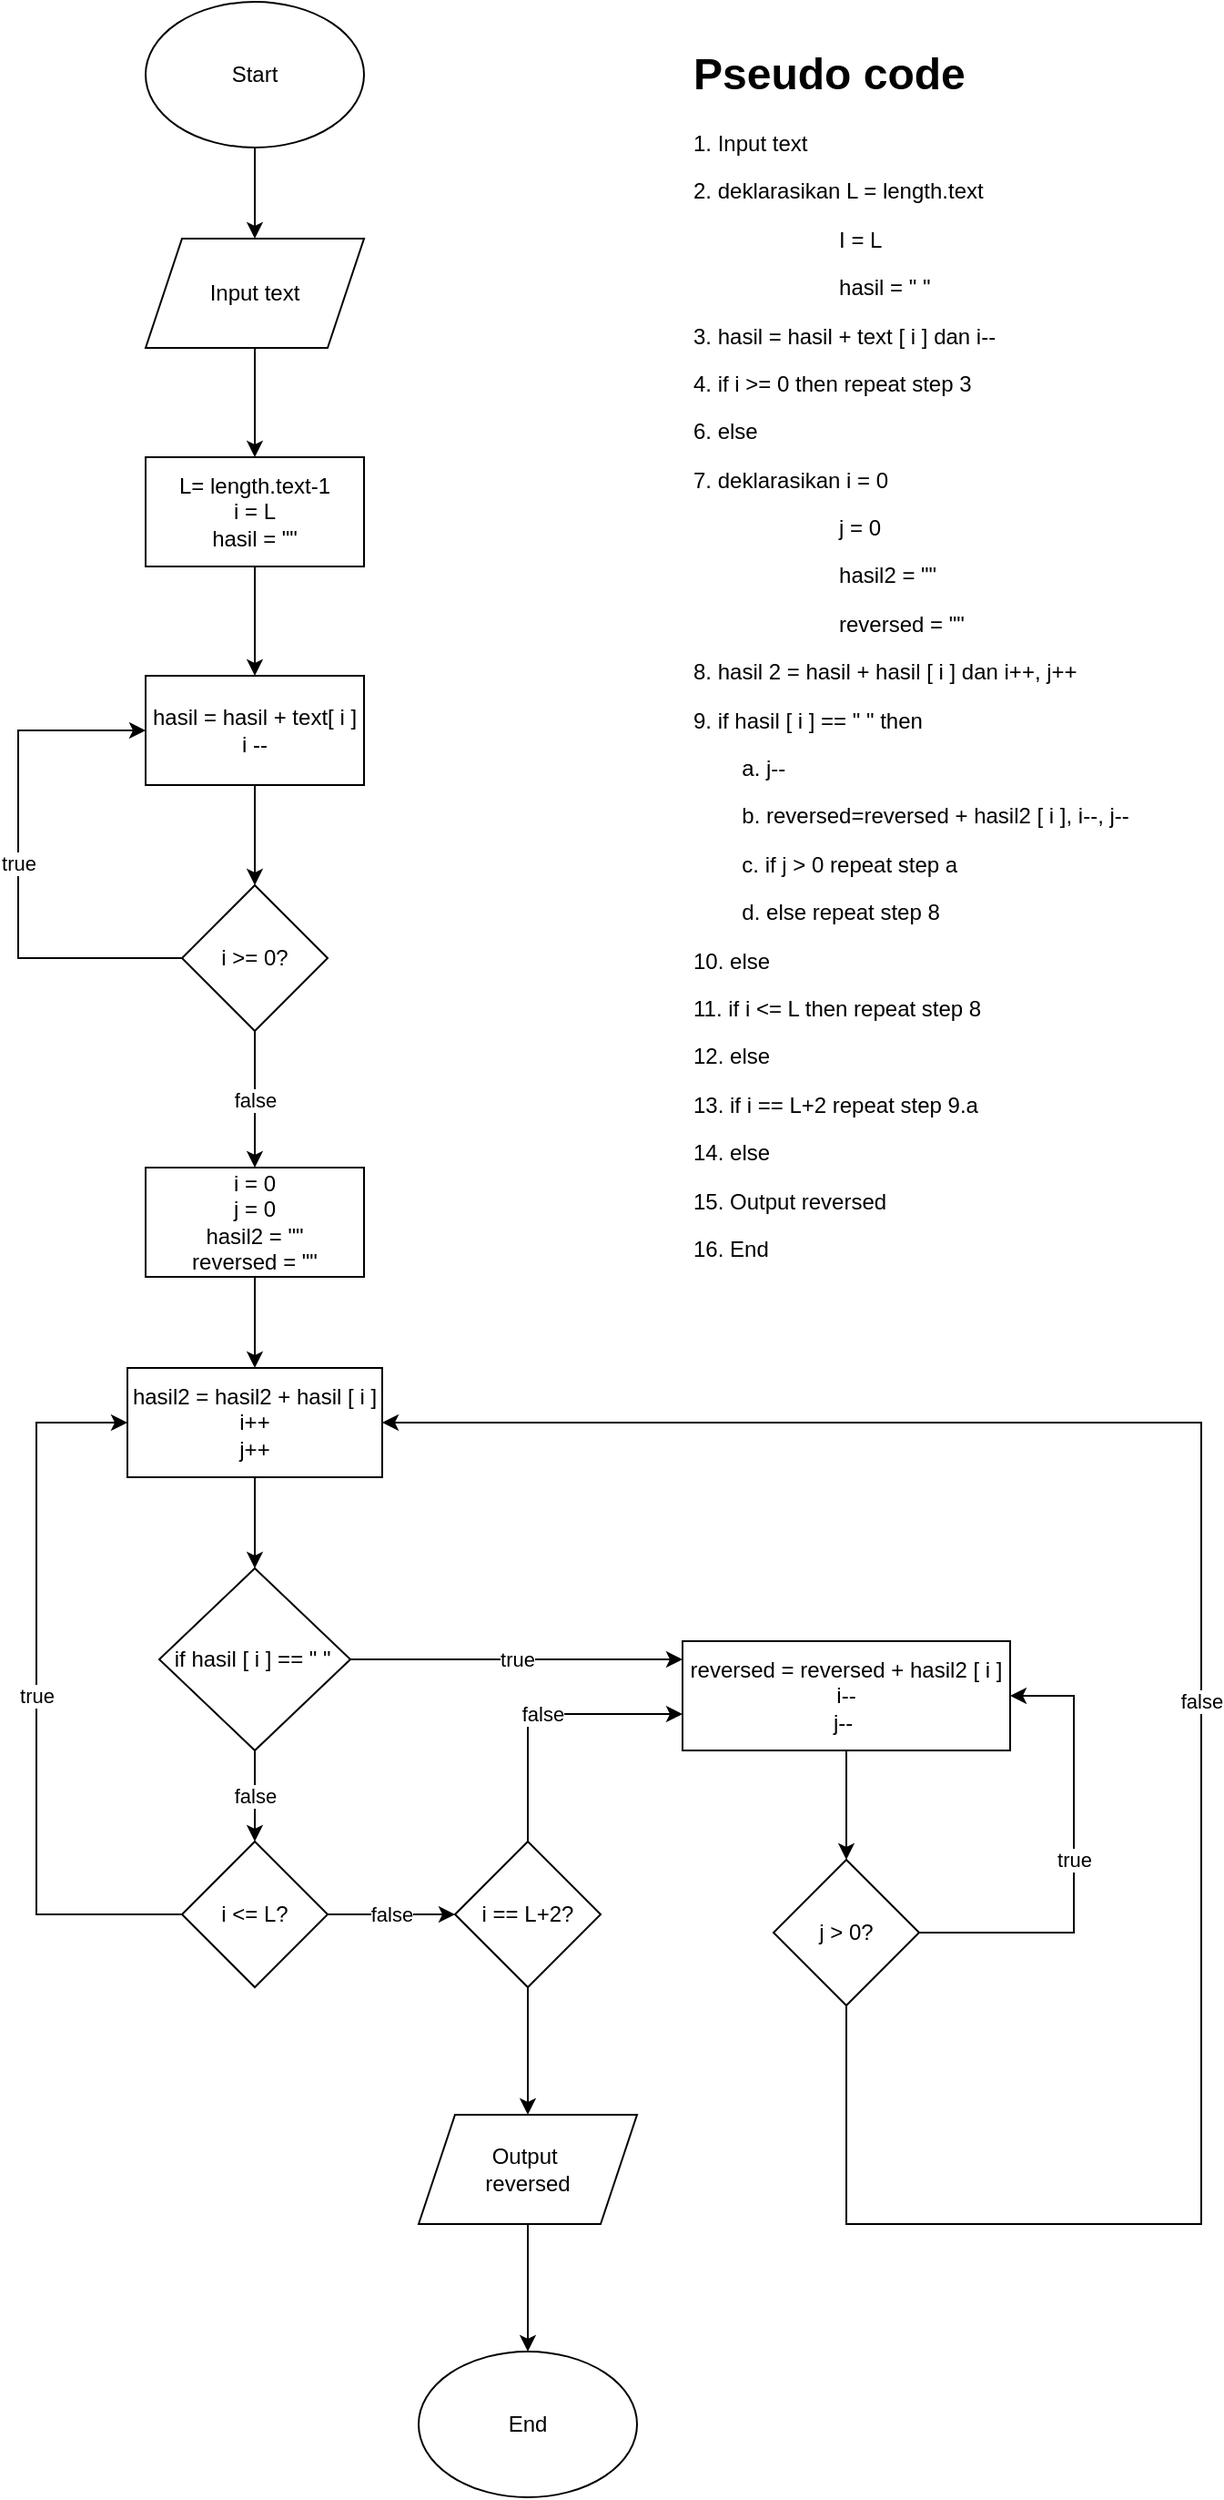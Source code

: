 <mxfile version="20.0.1" type="device"><diagram id="A1Xwc1pHwm5Tb_ylEUfq" name="Page-1"><mxGraphModel dx="1022" dy="478" grid="1" gridSize="10" guides="1" tooltips="1" connect="1" arrows="1" fold="1" page="1" pageScale="1" pageWidth="827" pageHeight="1169" math="0" shadow="0"><root><mxCell id="0"/><mxCell id="1" parent="0"/><mxCell id="5NP9PeRhuCpMfetzYFG--1" value="Start" style="ellipse;whiteSpace=wrap;html=1;" vertex="1" parent="1"><mxGeometry x="100" y="20" width="120" height="80" as="geometry"/></mxCell><mxCell id="5NP9PeRhuCpMfetzYFG--2" value="" style="endArrow=classic;html=1;rounded=0;exitX=0.5;exitY=1;exitDx=0;exitDy=0;" edge="1" parent="1" source="5NP9PeRhuCpMfetzYFG--1"><mxGeometry width="50" height="50" relative="1" as="geometry"><mxPoint x="160" y="220" as="sourcePoint"/><mxPoint x="160" y="150" as="targetPoint"/></mxGeometry></mxCell><mxCell id="5NP9PeRhuCpMfetzYFG--3" value="Input text" style="shape=parallelogram;perimeter=parallelogramPerimeter;whiteSpace=wrap;html=1;fixedSize=1;" vertex="1" parent="1"><mxGeometry x="100" y="150" width="120" height="60" as="geometry"/></mxCell><mxCell id="5NP9PeRhuCpMfetzYFG--4" value="" style="endArrow=classic;html=1;rounded=0;exitX=0.5;exitY=1;exitDx=0;exitDy=0;" edge="1" parent="1" source="5NP9PeRhuCpMfetzYFG--3"><mxGeometry width="50" height="50" relative="1" as="geometry"><mxPoint x="140" y="310" as="sourcePoint"/><mxPoint x="160" y="270" as="targetPoint"/></mxGeometry></mxCell><mxCell id="5NP9PeRhuCpMfetzYFG--5" value="L= length.text-1&lt;br&gt;i = L&lt;br&gt;hasil = &quot;&quot;" style="rounded=0;whiteSpace=wrap;html=1;" vertex="1" parent="1"><mxGeometry x="100" y="270" width="120" height="60" as="geometry"/></mxCell><mxCell id="5NP9PeRhuCpMfetzYFG--6" value="" style="endArrow=classic;html=1;rounded=0;exitX=0.5;exitY=1;exitDx=0;exitDy=0;" edge="1" parent="1" source="5NP9PeRhuCpMfetzYFG--5"><mxGeometry width="50" height="50" relative="1" as="geometry"><mxPoint x="140" y="450" as="sourcePoint"/><mxPoint x="160" y="390" as="targetPoint"/></mxGeometry></mxCell><mxCell id="5NP9PeRhuCpMfetzYFG--7" value="i &amp;gt;= 0?" style="rhombus;whiteSpace=wrap;html=1;" vertex="1" parent="1"><mxGeometry x="120" y="505" width="80" height="80" as="geometry"/></mxCell><mxCell id="5NP9PeRhuCpMfetzYFG--8" value="hasil = hasil + text[ i ]&lt;br&gt;i --" style="rounded=0;whiteSpace=wrap;html=1;" vertex="1" parent="1"><mxGeometry x="100" y="390" width="120" height="60" as="geometry"/></mxCell><mxCell id="5NP9PeRhuCpMfetzYFG--9" value="true" style="endArrow=classic;html=1;rounded=0;entryX=0;entryY=0.5;entryDx=0;entryDy=0;exitX=0;exitY=0.5;exitDx=0;exitDy=0;" edge="1" parent="1" source="5NP9PeRhuCpMfetzYFG--7" target="5NP9PeRhuCpMfetzYFG--8"><mxGeometry width="50" height="50" relative="1" as="geometry"><mxPoint x="20" y="460" as="sourcePoint"/><mxPoint x="70" y="410" as="targetPoint"/><Array as="points"><mxPoint x="30" y="545"/><mxPoint x="30" y="420"/></Array></mxGeometry></mxCell><mxCell id="5NP9PeRhuCpMfetzYFG--10" value="" style="endArrow=classic;html=1;rounded=0;exitX=0.5;exitY=1;exitDx=0;exitDy=0;entryX=0.5;entryY=0;entryDx=0;entryDy=0;" edge="1" parent="1" source="5NP9PeRhuCpMfetzYFG--8" target="5NP9PeRhuCpMfetzYFG--7"><mxGeometry width="50" height="50" relative="1" as="geometry"><mxPoint x="240" y="450" as="sourcePoint"/><mxPoint x="290" y="400" as="targetPoint"/></mxGeometry></mxCell><mxCell id="5NP9PeRhuCpMfetzYFG--11" value="false" style="endArrow=classic;html=1;rounded=0;exitX=0.5;exitY=1;exitDx=0;exitDy=0;entryX=0.5;entryY=0;entryDx=0;entryDy=0;" edge="1" parent="1" source="5NP9PeRhuCpMfetzYFG--7"><mxGeometry width="50" height="50" relative="1" as="geometry"><mxPoint x="240" y="450" as="sourcePoint"/><mxPoint x="160" y="660" as="targetPoint"/></mxGeometry></mxCell><mxCell id="5NP9PeRhuCpMfetzYFG--13" value="i = 0&lt;br&gt;j = 0&lt;br&gt;hasil2 = &quot;&quot;&lt;br&gt;reversed = &quot;&quot;" style="rounded=0;whiteSpace=wrap;html=1;" vertex="1" parent="1"><mxGeometry x="100" y="660" width="120" height="60" as="geometry"/></mxCell><mxCell id="5NP9PeRhuCpMfetzYFG--14" value="if hasil [ i ] == &quot; &quot;&amp;nbsp;" style="rhombus;whiteSpace=wrap;html=1;" vertex="1" parent="1"><mxGeometry x="107.5" y="880" width="105" height="100" as="geometry"/></mxCell><mxCell id="5NP9PeRhuCpMfetzYFG--15" value="" style="endArrow=classic;html=1;rounded=0;exitX=0.5;exitY=1;exitDx=0;exitDy=0;" edge="1" parent="1" source="5NP9PeRhuCpMfetzYFG--13"><mxGeometry width="50" height="50" relative="1" as="geometry"><mxPoint x="390" y="770" as="sourcePoint"/><mxPoint x="160" y="770" as="targetPoint"/></mxGeometry></mxCell><mxCell id="5NP9PeRhuCpMfetzYFG--16" value="hasil2 = hasil2 + hasil [ i ]&lt;br&gt;i++&lt;br&gt;j++" style="rounded=0;whiteSpace=wrap;html=1;" vertex="1" parent="1"><mxGeometry x="90" y="770" width="140" height="60" as="geometry"/></mxCell><mxCell id="5NP9PeRhuCpMfetzYFG--17" value="" style="endArrow=classic;html=1;rounded=0;exitX=0.5;exitY=1;exitDx=0;exitDy=0;entryX=0.5;entryY=0;entryDx=0;entryDy=0;" edge="1" parent="1" source="5NP9PeRhuCpMfetzYFG--16" target="5NP9PeRhuCpMfetzYFG--14"><mxGeometry width="50" height="50" relative="1" as="geometry"><mxPoint x="70" y="900" as="sourcePoint"/><mxPoint x="120" y="850" as="targetPoint"/></mxGeometry></mxCell><mxCell id="5NP9PeRhuCpMfetzYFG--18" value="true" style="endArrow=classic;html=1;rounded=0;entryX=0;entryY=0.5;entryDx=0;entryDy=0;exitX=0;exitY=0.5;exitDx=0;exitDy=0;" edge="1" parent="1" source="5NP9PeRhuCpMfetzYFG--26" target="5NP9PeRhuCpMfetzYFG--16"><mxGeometry width="50" height="50" relative="1" as="geometry"><mxPoint x="40" y="1080" as="sourcePoint"/><mxPoint x="50" y="970" as="targetPoint"/><Array as="points"><mxPoint x="40" y="1070"/><mxPoint x="40" y="800"/></Array></mxGeometry></mxCell><mxCell id="5NP9PeRhuCpMfetzYFG--19" value="true" style="endArrow=classic;html=1;rounded=0;exitX=1;exitY=0.5;exitDx=0;exitDy=0;entryX=0;entryY=0.25;entryDx=0;entryDy=0;" edge="1" parent="1" source="5NP9PeRhuCpMfetzYFG--14"><mxGeometry width="50" height="50" relative="1" as="geometry"><mxPoint x="320" y="1020" as="sourcePoint"/><mxPoint x="395" y="930" as="targetPoint"/></mxGeometry></mxCell><mxCell id="5NP9PeRhuCpMfetzYFG--20" value="reversed = reversed + hasil2 [ i ]&lt;br&gt;i--&lt;br&gt;j--&amp;nbsp;" style="rounded=0;whiteSpace=wrap;html=1;" vertex="1" parent="1"><mxGeometry x="395" y="920" width="180" height="60" as="geometry"/></mxCell><mxCell id="5NP9PeRhuCpMfetzYFG--22" value="" style="endArrow=classic;html=1;rounded=0;exitX=0.5;exitY=1;exitDx=0;exitDy=0;" edge="1" parent="1" source="5NP9PeRhuCpMfetzYFG--20"><mxGeometry width="50" height="50" relative="1" as="geometry"><mxPoint x="330" y="1100" as="sourcePoint"/><mxPoint x="485" y="1040" as="targetPoint"/></mxGeometry></mxCell><mxCell id="5NP9PeRhuCpMfetzYFG--23" value="j &amp;gt; 0?" style="rhombus;whiteSpace=wrap;html=1;" vertex="1" parent="1"><mxGeometry x="445" y="1040" width="80" height="80" as="geometry"/></mxCell><mxCell id="5NP9PeRhuCpMfetzYFG--24" value="true" style="endArrow=classic;html=1;rounded=0;exitX=1;exitY=0.5;exitDx=0;exitDy=0;entryX=1;entryY=0.5;entryDx=0;entryDy=0;" edge="1" parent="1" source="5NP9PeRhuCpMfetzYFG--23" target="5NP9PeRhuCpMfetzYFG--20"><mxGeometry width="50" height="50" relative="1" as="geometry"><mxPoint x="600" y="1100" as="sourcePoint"/><mxPoint x="650" y="1050" as="targetPoint"/><Array as="points"><mxPoint x="610" y="1080"/><mxPoint x="610" y="950"/></Array></mxGeometry></mxCell><mxCell id="5NP9PeRhuCpMfetzYFG--26" value="i &amp;lt;= L?" style="rhombus;whiteSpace=wrap;html=1;" vertex="1" parent="1"><mxGeometry x="120" y="1030" width="80" height="80" as="geometry"/></mxCell><mxCell id="5NP9PeRhuCpMfetzYFG--27" value="false" style="endArrow=classic;html=1;rounded=0;exitX=0.5;exitY=1;exitDx=0;exitDy=0;entryX=0.5;entryY=0;entryDx=0;entryDy=0;" edge="1" parent="1" source="5NP9PeRhuCpMfetzYFG--14" target="5NP9PeRhuCpMfetzYFG--26"><mxGeometry width="50" height="50" relative="1" as="geometry"><mxPoint x="180" y="1020" as="sourcePoint"/><mxPoint x="230" y="970" as="targetPoint"/></mxGeometry></mxCell><mxCell id="5NP9PeRhuCpMfetzYFG--38" style="edgeStyle=orthogonalEdgeStyle;rounded=0;orthogonalLoop=1;jettySize=auto;html=1;exitX=0.5;exitY=1;exitDx=0;exitDy=0;entryX=0.5;entryY=0;entryDx=0;entryDy=0;" edge="1" parent="1" source="5NP9PeRhuCpMfetzYFG--29" target="5NP9PeRhuCpMfetzYFG--36"><mxGeometry relative="1" as="geometry"/></mxCell><mxCell id="5NP9PeRhuCpMfetzYFG--29" value="i == L+2?" style="rhombus;whiteSpace=wrap;html=1;" vertex="1" parent="1"><mxGeometry x="270" y="1030" width="80" height="80" as="geometry"/></mxCell><mxCell id="5NP9PeRhuCpMfetzYFG--30" value="false" style="endArrow=classic;html=1;rounded=0;exitX=0.5;exitY=1;exitDx=0;exitDy=0;entryX=1;entryY=0.5;entryDx=0;entryDy=0;" edge="1" parent="1" source="5NP9PeRhuCpMfetzYFG--23" target="5NP9PeRhuCpMfetzYFG--16"><mxGeometry width="50" height="50" relative="1" as="geometry"><mxPoint x="440" y="1180" as="sourcePoint"/><mxPoint x="40" y="1170" as="targetPoint"/><Array as="points"><mxPoint x="485" y="1240"/><mxPoint x="680" y="1240"/><mxPoint x="680" y="800"/></Array></mxGeometry></mxCell><mxCell id="5NP9PeRhuCpMfetzYFG--31" value="false" style="endArrow=classic;html=1;rounded=0;exitX=1;exitY=0.5;exitDx=0;exitDy=0;entryX=0;entryY=0.5;entryDx=0;entryDy=0;" edge="1" parent="1" source="5NP9PeRhuCpMfetzYFG--26" target="5NP9PeRhuCpMfetzYFG--29"><mxGeometry width="50" height="50" relative="1" as="geometry"><mxPoint x="440" y="1000" as="sourcePoint"/><mxPoint x="490" y="950" as="targetPoint"/></mxGeometry></mxCell><mxCell id="5NP9PeRhuCpMfetzYFG--34" value="false" style="endArrow=classic;html=1;rounded=0;exitX=0.5;exitY=0;exitDx=0;exitDy=0;entryX=0;entryY=0.75;entryDx=0;entryDy=0;" edge="1" parent="1" source="5NP9PeRhuCpMfetzYFG--29"><mxGeometry width="50" height="50" relative="1" as="geometry"><mxPoint x="310" y="1020" as="sourcePoint"/><mxPoint x="395" y="960" as="targetPoint"/><Array as="points"><mxPoint x="310" y="960"/></Array></mxGeometry></mxCell><mxCell id="5NP9PeRhuCpMfetzYFG--40" style="edgeStyle=orthogonalEdgeStyle;rounded=0;orthogonalLoop=1;jettySize=auto;html=1;entryX=0.5;entryY=0;entryDx=0;entryDy=0;" edge="1" parent="1" source="5NP9PeRhuCpMfetzYFG--36" target="5NP9PeRhuCpMfetzYFG--39"><mxGeometry relative="1" as="geometry"/></mxCell><mxCell id="5NP9PeRhuCpMfetzYFG--36" value="Output&amp;nbsp;&lt;br&gt;reversed" style="shape=parallelogram;perimeter=parallelogramPerimeter;whiteSpace=wrap;html=1;fixedSize=1;" vertex="1" parent="1"><mxGeometry x="250" y="1180" width="120" height="60" as="geometry"/></mxCell><mxCell id="5NP9PeRhuCpMfetzYFG--39" value="End" style="ellipse;whiteSpace=wrap;html=1;" vertex="1" parent="1"><mxGeometry x="250" y="1310" width="120" height="80" as="geometry"/></mxCell><mxCell id="5NP9PeRhuCpMfetzYFG--41" value="&lt;h1&gt;Pseudo code&lt;/h1&gt;&lt;h1&gt;&lt;p style=&quot;font-size: 12px; font-weight: 400;&quot;&gt;1. Input text&lt;/p&gt;&lt;p style=&quot;font-size: 12px; font-weight: 400;&quot;&gt;2. deklarasikan L = length.text&lt;/p&gt;&lt;p style=&quot;font-size: 12px; font-weight: 400;&quot;&gt;&lt;span style=&quot;&quot;&gt;&#9;&lt;/span&gt;&lt;span style=&quot;&quot;&gt;&#9;&lt;span style=&quot;&quot;&gt;&#9;&lt;/span&gt;&lt;span style=&quot;white-space: pre;&quot;&gt;&#9;&lt;/span&gt;&lt;span style=&quot;white-space: pre;&quot;&gt;&#9;&lt;/span&gt;&lt;span style=&quot;white-space: pre;&quot;&gt;&#9;&lt;/span&gt;I&lt;/span&gt;&amp;nbsp;= L&lt;br&gt;&lt;/p&gt;&lt;p style=&quot;font-size: 12px; font-weight: 400;&quot;&gt;&lt;span style=&quot;&quot;&gt;&#9;&lt;/span&gt;&lt;span style=&quot;&quot;&gt;&#9;&lt;/span&gt;&lt;span style=&quot;&quot;&gt;&#9;&lt;/span&gt;&lt;span style=&quot;white-space: pre;&quot;&gt;&#9;&lt;/span&gt;&lt;span style=&quot;white-space: pre;&quot;&gt;&#9;&lt;/span&gt;&lt;span style=&quot;white-space: pre;&quot;&gt;&#9;&lt;/span&gt;hasil = &quot; &quot;&lt;br&gt;&lt;/p&gt;&lt;p style=&quot;font-size: 12px; font-weight: 400;&quot;&gt;3. hasil = hasil + text [ i ] dan i--&lt;/p&gt;&lt;p style=&quot;font-size: 12px; font-weight: 400;&quot;&gt;4. if i &amp;gt;= 0 then repeat step 3&lt;/p&gt;&lt;p style=&quot;font-size: 12px; font-weight: 400;&quot;&gt;&lt;span style=&quot;background-color: initial;&quot;&gt;6. else&lt;/span&gt;&lt;/p&gt;&lt;p style=&quot;font-size: 12px; font-weight: 400;&quot;&gt;&lt;span style=&quot;background-color: initial;&quot;&gt;7. deklarasikan i = 0&lt;/span&gt;&lt;/p&gt;&lt;p style=&quot;font-size: 12px; font-weight: 400;&quot;&gt;&lt;span style=&quot;background-color: initial;&quot;&gt;&lt;span style=&quot;white-space: pre;&quot;&gt;&#9;&lt;/span&gt;&lt;span style=&quot;white-space: pre;&quot;&gt;&#9;&lt;/span&gt;&lt;span style=&quot;white-space: pre;&quot;&gt;&#9;j&lt;/span&gt;&amp;nbsp;= 0&lt;br&gt;&lt;/span&gt;&lt;/p&gt;&lt;p style=&quot;font-size: 12px; font-weight: 400;&quot;&gt;&lt;span style=&quot;background-color: initial;&quot;&gt;&lt;span style=&quot;white-space: pre;&quot;&gt;&#9;&lt;/span&gt;&lt;span style=&quot;white-space: pre;&quot;&gt;&#9;&lt;/span&gt;&lt;span style=&quot;white-space: pre;&quot;&gt;&#9;&lt;/span&gt;hasil2 = &quot;&quot;&lt;br&gt;&lt;/span&gt;&lt;/p&gt;&lt;p style=&quot;font-size: 12px; font-weight: 400;&quot;&gt;&lt;span style=&quot;background-color: initial;&quot;&gt;&lt;span style=&quot;white-space: pre;&quot;&gt;&#9;&lt;/span&gt;&lt;span style=&quot;white-space: pre;&quot;&gt;&#9;&lt;/span&gt;&lt;span style=&quot;white-space: pre;&quot;&gt;&#9;&lt;/span&gt;reversed = &quot;&quot;&lt;br&gt;&lt;/span&gt;&lt;/p&gt;&lt;p style=&quot;font-size: 12px; font-weight: 400;&quot;&gt;8. hasil 2 = hasil + hasil [ i ] dan i++, j++&lt;/p&gt;&lt;p style=&quot;font-size: 12px; font-weight: 400;&quot;&gt;9. if hasil [ i ] == &quot; &quot; then&lt;/p&gt;&lt;p style=&quot;font-size: 12px; font-weight: 400;&quot;&gt;&lt;span style=&quot;white-space: pre;&quot;&gt;&#9;&lt;/span&gt;a. j--&lt;br&gt;&lt;/p&gt;&lt;p style=&quot;font-size: 12px; font-weight: 400;&quot;&gt;&lt;span style=&quot;white-space: pre;&quot;&gt;&#9;&lt;/span&gt;b. reversed=reversed + hasil2 [ i ], i--, j--&lt;/p&gt;&lt;p style=&quot;font-size: 12px; font-weight: 400;&quot;&gt;&lt;span style=&quot;white-space: pre;&quot;&gt;&#9;&lt;/span&gt;c. if j &amp;gt; 0 repeat step a&lt;br&gt;&lt;/p&gt;&lt;p style=&quot;font-size: 12px; font-weight: 400;&quot;&gt;&lt;span style=&quot;white-space: pre;&quot;&gt;&#9;&lt;/span&gt;d. else repeat step 8&lt;br&gt;&lt;/p&gt;&lt;p style=&quot;font-size: 12px; font-weight: 400;&quot;&gt;10. else&amp;nbsp;&lt;/p&gt;&lt;p style=&quot;font-size: 12px; font-weight: 400;&quot;&gt;11. if i &amp;lt;= L then repeat step 8&lt;/p&gt;&lt;p style=&quot;font-size: 12px; font-weight: 400;&quot;&gt;12. else&lt;/p&gt;&lt;p style=&quot;font-size: 12px; font-weight: 400;&quot;&gt;13. if i == L+2 repeat step 9.a&lt;/p&gt;&lt;p style=&quot;font-size: 12px; font-weight: 400;&quot;&gt;14. else&lt;/p&gt;&lt;p style=&quot;font-size: 12px; font-weight: 400;&quot;&gt;15. Output reversed&amp;nbsp;&lt;/p&gt;&lt;p style=&quot;font-size: 12px; font-weight: 400;&quot;&gt;16. End&lt;/p&gt;&lt;/h1&gt;" style="text;html=1;strokeColor=none;fillColor=none;spacing=5;spacingTop=-20;whiteSpace=wrap;overflow=hidden;rounded=0;" vertex="1" parent="1"><mxGeometry x="396" y="40" width="295" height="740" as="geometry"/></mxCell></root></mxGraphModel></diagram></mxfile>